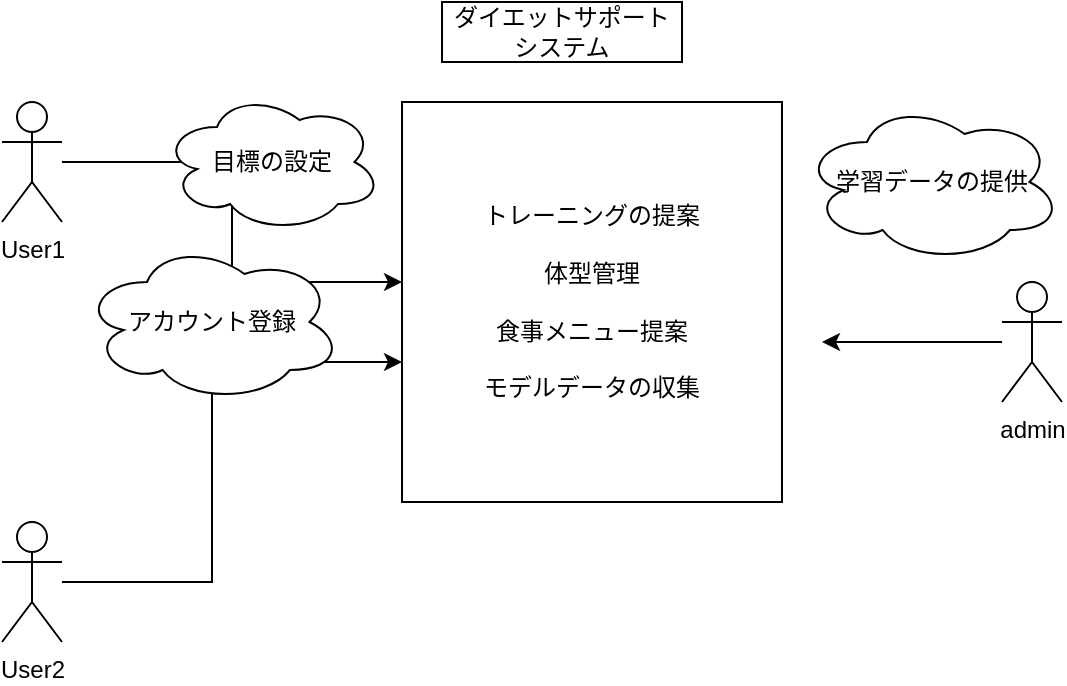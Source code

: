 <mxfile version="27.0.5">
  <diagram name="ページ1" id="6X9dbl7fI9Mc7Z8zHZxv">
    <mxGraphModel dx="509" dy="1230" grid="1" gridSize="10" guides="1" tooltips="1" connect="1" arrows="1" fold="1" page="0" pageScale="1" pageWidth="827" pageHeight="1169" math="0" shadow="0">
      <root>
        <mxCell id="0" />
        <mxCell id="1" parent="0" />
        <mxCell id="0vHHx9O7SJHob9zNPWDA-1" value="User1" style="shape=umlActor;verticalLabelPosition=bottom;verticalAlign=top;html=1;outlineConnect=0;" vertex="1" parent="1">
          <mxGeometry x="20" y="-450" width="30" height="60" as="geometry" />
        </mxCell>
        <mxCell id="0vHHx9O7SJHob9zNPWDA-10" style="edgeStyle=orthogonalEdgeStyle;rounded=0;orthogonalLoop=1;jettySize=auto;html=1;" edge="1" parent="1" source="0vHHx9O7SJHob9zNPWDA-2">
          <mxGeometry relative="1" as="geometry">
            <mxPoint x="430" y="-330.0" as="targetPoint" />
          </mxGeometry>
        </mxCell>
        <mxCell id="0vHHx9O7SJHob9zNPWDA-2" value="admin" style="shape=umlActor;verticalLabelPosition=bottom;verticalAlign=top;html=1;outlineConnect=0;" vertex="1" parent="1">
          <mxGeometry x="520" y="-360" width="30" height="60" as="geometry" />
        </mxCell>
        <mxCell id="0vHHx9O7SJHob9zNPWDA-9" style="edgeStyle=orthogonalEdgeStyle;rounded=0;orthogonalLoop=1;jettySize=auto;html=1;" edge="1" parent="1" source="0vHHx9O7SJHob9zNPWDA-3" target="0vHHx9O7SJHob9zNPWDA-6">
          <mxGeometry relative="1" as="geometry">
            <Array as="points">
              <mxPoint x="125" y="-210" />
              <mxPoint x="125" y="-320" />
            </Array>
          </mxGeometry>
        </mxCell>
        <mxCell id="0vHHx9O7SJHob9zNPWDA-3" value="User2" style="shape=umlActor;verticalLabelPosition=bottom;verticalAlign=top;html=1;outlineConnect=0;" vertex="1" parent="1">
          <mxGeometry x="20" y="-240" width="30" height="60" as="geometry" />
        </mxCell>
        <mxCell id="0vHHx9O7SJHob9zNPWDA-6" value="トレーニングの提案&lt;div&gt;&lt;br&gt;&lt;/div&gt;&lt;div&gt;体型管理&lt;/div&gt;&lt;div&gt;&lt;br&gt;&lt;/div&gt;&lt;div&gt;食事メニュー提案&lt;/div&gt;&lt;div&gt;&lt;br&gt;&lt;/div&gt;&lt;div&gt;モデルデータの収集&lt;/div&gt;" style="rounded=0;whiteSpace=wrap;html=1;" vertex="1" parent="1">
          <mxGeometry x="220" y="-450" width="190" height="200" as="geometry" />
        </mxCell>
        <mxCell id="0vHHx9O7SJHob9zNPWDA-7" value="ダイエットサポート&lt;div&gt;システム&lt;/div&gt;" style="rounded=0;whiteSpace=wrap;html=1;" vertex="1" parent="1">
          <mxGeometry x="240" y="-500" width="120" height="30" as="geometry" />
        </mxCell>
        <mxCell id="0vHHx9O7SJHob9zNPWDA-14" style="edgeStyle=orthogonalEdgeStyle;rounded=0;orthogonalLoop=1;jettySize=auto;html=1;entryX=0;entryY=0.45;entryDx=0;entryDy=0;entryPerimeter=0;" edge="1" parent="1" source="0vHHx9O7SJHob9zNPWDA-1" target="0vHHx9O7SJHob9zNPWDA-6">
          <mxGeometry relative="1" as="geometry" />
        </mxCell>
        <mxCell id="0vHHx9O7SJHob9zNPWDA-12" value="目標の設定" style="ellipse;shape=cloud;whiteSpace=wrap;html=1;" vertex="1" parent="1">
          <mxGeometry x="100" y="-455" width="110" height="70" as="geometry" />
        </mxCell>
        <mxCell id="0vHHx9O7SJHob9zNPWDA-15" value="アカウント登録" style="ellipse;shape=cloud;whiteSpace=wrap;html=1;" vertex="1" parent="1">
          <mxGeometry x="60" y="-380" width="130" height="80" as="geometry" />
        </mxCell>
        <mxCell id="0vHHx9O7SJHob9zNPWDA-16" value="学習データの提供" style="ellipse;shape=cloud;whiteSpace=wrap;html=1;" vertex="1" parent="1">
          <mxGeometry x="420" y="-450" width="130" height="80" as="geometry" />
        </mxCell>
      </root>
    </mxGraphModel>
  </diagram>
</mxfile>
